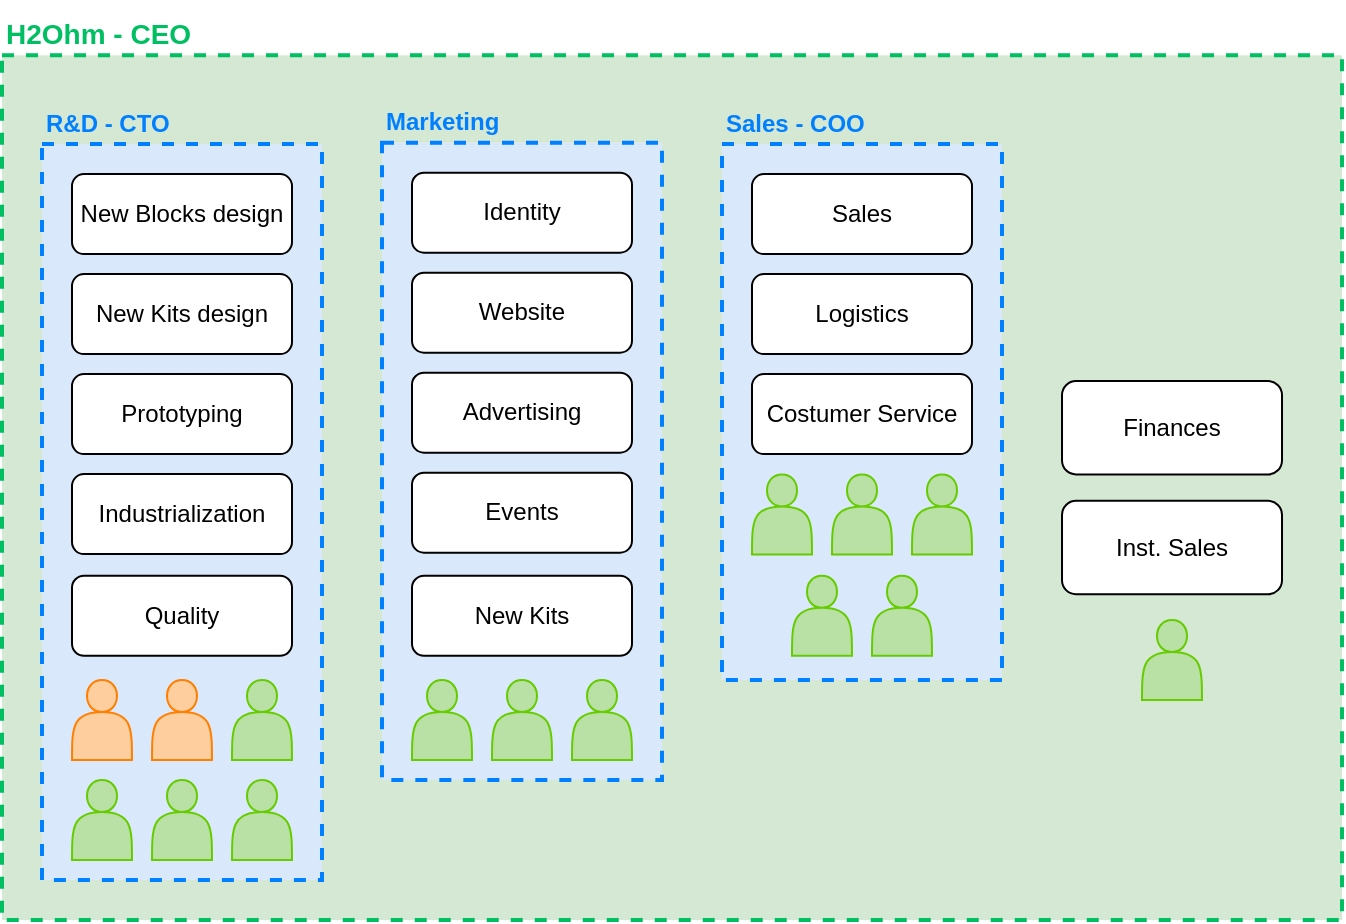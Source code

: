 <mxfile version="21.3.7" type="google">
  <diagram name="Página-1" id="nRX4eW31pLpcMuwV6m34">
    <mxGraphModel grid="1" page="1" gridSize="10" guides="1" tooltips="1" connect="1" arrows="1" fold="1" pageScale="1" pageWidth="1169" pageHeight="827" math="0" shadow="0">
      <root>
        <mxCell id="0" />
        <mxCell id="1" parent="0" />
        <mxCell id="Jp-LJL9DLWFaeXL6_sSn-116" value="" style="rounded=0;whiteSpace=wrap;html=1;labelPosition=left;verticalLabelPosition=top;align=right;verticalAlign=bottom;fillColor=#d5e8d4;strokeColor=#00bf63;strokeWidth=2;dashed=1;" vertex="1" parent="1">
          <mxGeometry x="770" y="697.63" width="670" height="432.37" as="geometry" />
        </mxCell>
        <mxCell id="Jp-LJL9DLWFaeXL6_sSn-117" value="&lt;font style=&quot;font-size: 14px;&quot;&gt;&lt;b&gt;H2Ohm - CEO&lt;/b&gt;&lt;/font&gt;" style="text;html=1;strokeColor=none;fillColor=none;align=left;verticalAlign=bottom;whiteSpace=wrap;rounded=0;fontColor=#00bf63;" vertex="1" parent="1">
          <mxGeometry x="770" y="670" width="100.833" height="27.632" as="geometry" />
        </mxCell>
        <mxCell id="Jp-LJL9DLWFaeXL6_sSn-118" value="R&amp;amp;D - CTO" style="text;html=1;strokeColor=none;fillColor=none;align=left;verticalAlign=bottom;whiteSpace=wrap;rounded=0;fontColor=#007FFF;fontStyle=1" vertex="1" parent="1">
          <mxGeometry x="790.003" y="719.63" width="73.333" height="21.572" as="geometry" />
        </mxCell>
        <mxCell id="Jp-LJL9DLWFaeXL6_sSn-119" value="Finances" style="rounded=1;whiteSpace=wrap;html=1;" vertex="1" parent="1">
          <mxGeometry x="1300.003" y="860.533" width="110" height="46.667" as="geometry" />
        </mxCell>
        <mxCell id="Jp-LJL9DLWFaeXL6_sSn-120" value="Inst. Sales" style="rounded=1;whiteSpace=wrap;html=1;" vertex="1" parent="1">
          <mxGeometry x="1300.007" y="920.43" width="110" height="46.667" as="geometry" />
        </mxCell>
        <mxCell id="Jp-LJL9DLWFaeXL6_sSn-121" value="" style="rounded=0;whiteSpace=wrap;html=1;labelPosition=left;verticalLabelPosition=top;align=right;verticalAlign=bottom;fillColor=#dae8fc;strokeColor=#007FFF;dashed=1;strokeWidth=2;container=0;" vertex="1" parent="1">
          <mxGeometry x="790" y="742.05" width="140" height="367.95" as="geometry" />
        </mxCell>
        <mxCell id="Jp-LJL9DLWFaeXL6_sSn-122" value="New Blocks design" style="rounded=1;whiteSpace=wrap;html=1;container=0;" vertex="1" parent="1">
          <mxGeometry x="805" y="757.05" width="110" height="40" as="geometry" />
        </mxCell>
        <mxCell id="Jp-LJL9DLWFaeXL6_sSn-123" value="New Kits design" style="rounded=1;whiteSpace=wrap;html=1;container=0;" vertex="1" parent="1">
          <mxGeometry x="805" y="807.05" width="110" height="40" as="geometry" />
        </mxCell>
        <mxCell id="Jp-LJL9DLWFaeXL6_sSn-124" value="Prototyping" style="rounded=1;whiteSpace=wrap;html=1;container=0;" vertex="1" parent="1">
          <mxGeometry x="805" y="857.05" width="110" height="40" as="geometry" />
        </mxCell>
        <mxCell id="Jp-LJL9DLWFaeXL6_sSn-125" value="Industrialization" style="rounded=1;whiteSpace=wrap;html=1;container=0;" vertex="1" parent="1">
          <mxGeometry x="805" y="907.05" width="110" height="40" as="geometry" />
        </mxCell>
        <mxCell id="Jp-LJL9DLWFaeXL6_sSn-126" value="Quality" style="rounded=1;whiteSpace=wrap;html=1;container=0;" vertex="1" parent="1">
          <mxGeometry x="805" y="957.87" width="110" height="40" as="geometry" />
        </mxCell>
        <mxCell id="Jp-LJL9DLWFaeXL6_sSn-127" value="&lt;div&gt;Marketing&lt;/div&gt;" style="text;html=1;strokeColor=none;fillColor=none;align=left;verticalAlign=bottom;whiteSpace=wrap;rounded=0;fontColor=#007FFF;fontStyle=1" vertex="1" parent="1">
          <mxGeometry x="960" y="718.92" width="120" height="21.57" as="geometry" />
        </mxCell>
        <mxCell id="Jp-LJL9DLWFaeXL6_sSn-128" value="" style="rounded=0;whiteSpace=wrap;html=1;labelPosition=left;verticalLabelPosition=top;align=right;verticalAlign=bottom;fillColor=#dae8fc;strokeColor=#007FFF;dashed=1;strokeWidth=2;container=0;" vertex="1" parent="1">
          <mxGeometry x="960" y="741.34" width="140" height="318.66" as="geometry" />
        </mxCell>
        <mxCell id="Jp-LJL9DLWFaeXL6_sSn-129" value="Identity" style="rounded=1;whiteSpace=wrap;html=1;container=0;" vertex="1" parent="1">
          <mxGeometry x="975" y="756.34" width="110" height="40" as="geometry" />
        </mxCell>
        <mxCell id="Jp-LJL9DLWFaeXL6_sSn-130" value="Website" style="rounded=1;whiteSpace=wrap;html=1;container=0;" vertex="1" parent="1">
          <mxGeometry x="975" y="806.34" width="110" height="40" as="geometry" />
        </mxCell>
        <mxCell id="Jp-LJL9DLWFaeXL6_sSn-131" value="Advertising" style="rounded=1;whiteSpace=wrap;html=1;container=0;" vertex="1" parent="1">
          <mxGeometry x="975" y="856.34" width="110" height="40" as="geometry" />
        </mxCell>
        <mxCell id="Jp-LJL9DLWFaeXL6_sSn-132" value="Events" style="rounded=1;whiteSpace=wrap;html=1;container=0;" vertex="1" parent="1">
          <mxGeometry x="975" y="906.34" width="110" height="40" as="geometry" />
        </mxCell>
        <mxCell id="Jp-LJL9DLWFaeXL6_sSn-133" value="" style="shape=actor;whiteSpace=wrap;html=1;fillColor=#FFCE9F;strokeColor=#FF8000;" vertex="1" parent="1">
          <mxGeometry x="845" y="1010" width="30" height="40" as="geometry" />
        </mxCell>
        <mxCell id="Jp-LJL9DLWFaeXL6_sSn-134" value="" style="shape=actor;whiteSpace=wrap;html=1;fillColor=#FFCE9F;strokeColor=#FF8000;" vertex="1" parent="1">
          <mxGeometry x="805" y="1010" width="30" height="40" as="geometry" />
        </mxCell>
        <mxCell id="Jp-LJL9DLWFaeXL6_sSn-135" value="" style="shape=actor;whiteSpace=wrap;html=1;fillColor=#B9E0A5;strokeColor=#66CC00;" vertex="1" parent="1">
          <mxGeometry x="885" y="1010" width="30" height="40" as="geometry" />
        </mxCell>
        <mxCell id="Jp-LJL9DLWFaeXL6_sSn-136" value="" style="shape=actor;whiteSpace=wrap;html=1;fillColor=#B9E0A5;strokeColor=#66CC00;" vertex="1" parent="1">
          <mxGeometry x="975" y="1010" width="30" height="40" as="geometry" />
        </mxCell>
        <mxCell id="Jp-LJL9DLWFaeXL6_sSn-137" value="" style="shape=actor;whiteSpace=wrap;html=1;fillColor=#B9E0A5;strokeColor=#66CC00;" vertex="1" parent="1">
          <mxGeometry x="845" y="1060" width="30" height="40" as="geometry" />
        </mxCell>
        <mxCell id="Jp-LJL9DLWFaeXL6_sSn-138" value="Sales - COO" style="text;html=1;strokeColor=none;fillColor=none;align=left;verticalAlign=bottom;whiteSpace=wrap;rounded=0;fontColor=#007FFF;fontStyle=1" vertex="1" parent="1">
          <mxGeometry x="1130" y="719.63" width="120" height="21.57" as="geometry" />
        </mxCell>
        <mxCell id="Jp-LJL9DLWFaeXL6_sSn-139" value="" style="rounded=0;whiteSpace=wrap;html=1;labelPosition=left;verticalLabelPosition=top;align=right;verticalAlign=bottom;fillColor=#dae8fc;strokeColor=#007FFF;dashed=1;strokeWidth=2;container=0;" vertex="1" parent="1">
          <mxGeometry x="1130" y="742.05" width="140" height="267.95" as="geometry" />
        </mxCell>
        <mxCell id="Jp-LJL9DLWFaeXL6_sSn-140" value="Sales" style="rounded=1;whiteSpace=wrap;html=1;container=0;" vertex="1" parent="1">
          <mxGeometry x="1145" y="757.05" width="110" height="40" as="geometry" />
        </mxCell>
        <mxCell id="Jp-LJL9DLWFaeXL6_sSn-141" value="Logistics" style="rounded=1;whiteSpace=wrap;html=1;container=0;" vertex="1" parent="1">
          <mxGeometry x="1145" y="807.05" width="110" height="40" as="geometry" />
        </mxCell>
        <mxCell id="Jp-LJL9DLWFaeXL6_sSn-142" value="Costumer Service" style="rounded=1;whiteSpace=wrap;html=1;container=0;" vertex="1" parent="1">
          <mxGeometry x="1145" y="857.05" width="110" height="40" as="geometry" />
        </mxCell>
        <mxCell id="Jp-LJL9DLWFaeXL6_sSn-147" value="" style="shape=actor;whiteSpace=wrap;html=1;fillColor=#B9E0A5;strokeColor=#66CC00;" vertex="1" parent="1">
          <mxGeometry x="1340" y="980" width="30" height="40" as="geometry" />
        </mxCell>
        <mxCell id="Jp-LJL9DLWFaeXL6_sSn-149" value="" style="shape=actor;whiteSpace=wrap;html=1;fillColor=#B9E0A5;strokeColor=#66CC00;" vertex="1" parent="1">
          <mxGeometry x="1185" y="907.2" width="30" height="40" as="geometry" />
        </mxCell>
        <mxCell id="Jp-LJL9DLWFaeXL6_sSn-150" value="" style="shape=actor;whiteSpace=wrap;html=1;fillColor=#B9E0A5;strokeColor=#66CC00;" vertex="1" parent="1">
          <mxGeometry x="1225" y="907.2" width="30" height="40" as="geometry" />
        </mxCell>
        <mxCell id="Jp-LJL9DLWFaeXL6_sSn-151" value="" style="shape=actor;whiteSpace=wrap;html=1;fillColor=#B9E0A5;strokeColor=#66CC00;" vertex="1" parent="1">
          <mxGeometry x="1145" y="907.2" width="30" height="40" as="geometry" />
        </mxCell>
        <mxCell id="Jp-LJL9DLWFaeXL6_sSn-152" value="" style="shape=actor;whiteSpace=wrap;html=1;fillColor=#B9E0A5;strokeColor=#66CC00;" vertex="1" parent="1">
          <mxGeometry x="1165" y="957.87" width="30" height="40" as="geometry" />
        </mxCell>
        <mxCell id="Jp-LJL9DLWFaeXL6_sSn-153" value="" style="shape=actor;whiteSpace=wrap;html=1;fillColor=#B9E0A5;strokeColor=#66CC00;" vertex="1" parent="1">
          <mxGeometry x="1205" y="957.87" width="30" height="40" as="geometry" />
        </mxCell>
        <mxCell id="Jp-LJL9DLWFaeXL6_sSn-154" value="" style="shape=actor;whiteSpace=wrap;html=1;fillColor=#B9E0A5;strokeColor=#66CC00;" vertex="1" parent="1">
          <mxGeometry x="1015" y="1010" width="30" height="40" as="geometry" />
        </mxCell>
        <mxCell id="P9KgWaK9FDCSTlFJN-op-1" value="" style="shape=actor;whiteSpace=wrap;html=1;fillColor=#B9E0A5;strokeColor=#66CC00;" vertex="1" parent="1">
          <mxGeometry x="885" y="1060" width="30" height="40" as="geometry" />
        </mxCell>
        <mxCell id="P9KgWaK9FDCSTlFJN-op-2" value="" style="shape=actor;whiteSpace=wrap;html=1;fillColor=#B9E0A5;strokeColor=#66CC00;" vertex="1" parent="1">
          <mxGeometry x="805" y="1060" width="30" height="40" as="geometry" />
        </mxCell>
        <mxCell id="P9KgWaK9FDCSTlFJN-op-4" value="" style="shape=actor;whiteSpace=wrap;html=1;fillColor=#B9E0A5;strokeColor=#66CC00;" vertex="1" parent="1">
          <mxGeometry x="1055" y="1010" width="30" height="40" as="geometry" />
        </mxCell>
        <mxCell id="waCBS2-YxI_SfLFz0vPD-3" value="New Kits" style="rounded=1;whiteSpace=wrap;html=1;container=0;" vertex="1" parent="1">
          <mxGeometry x="975" y="957.87" width="110" height="40" as="geometry" />
        </mxCell>
      </root>
    </mxGraphModel>
  </diagram>
</mxfile>
